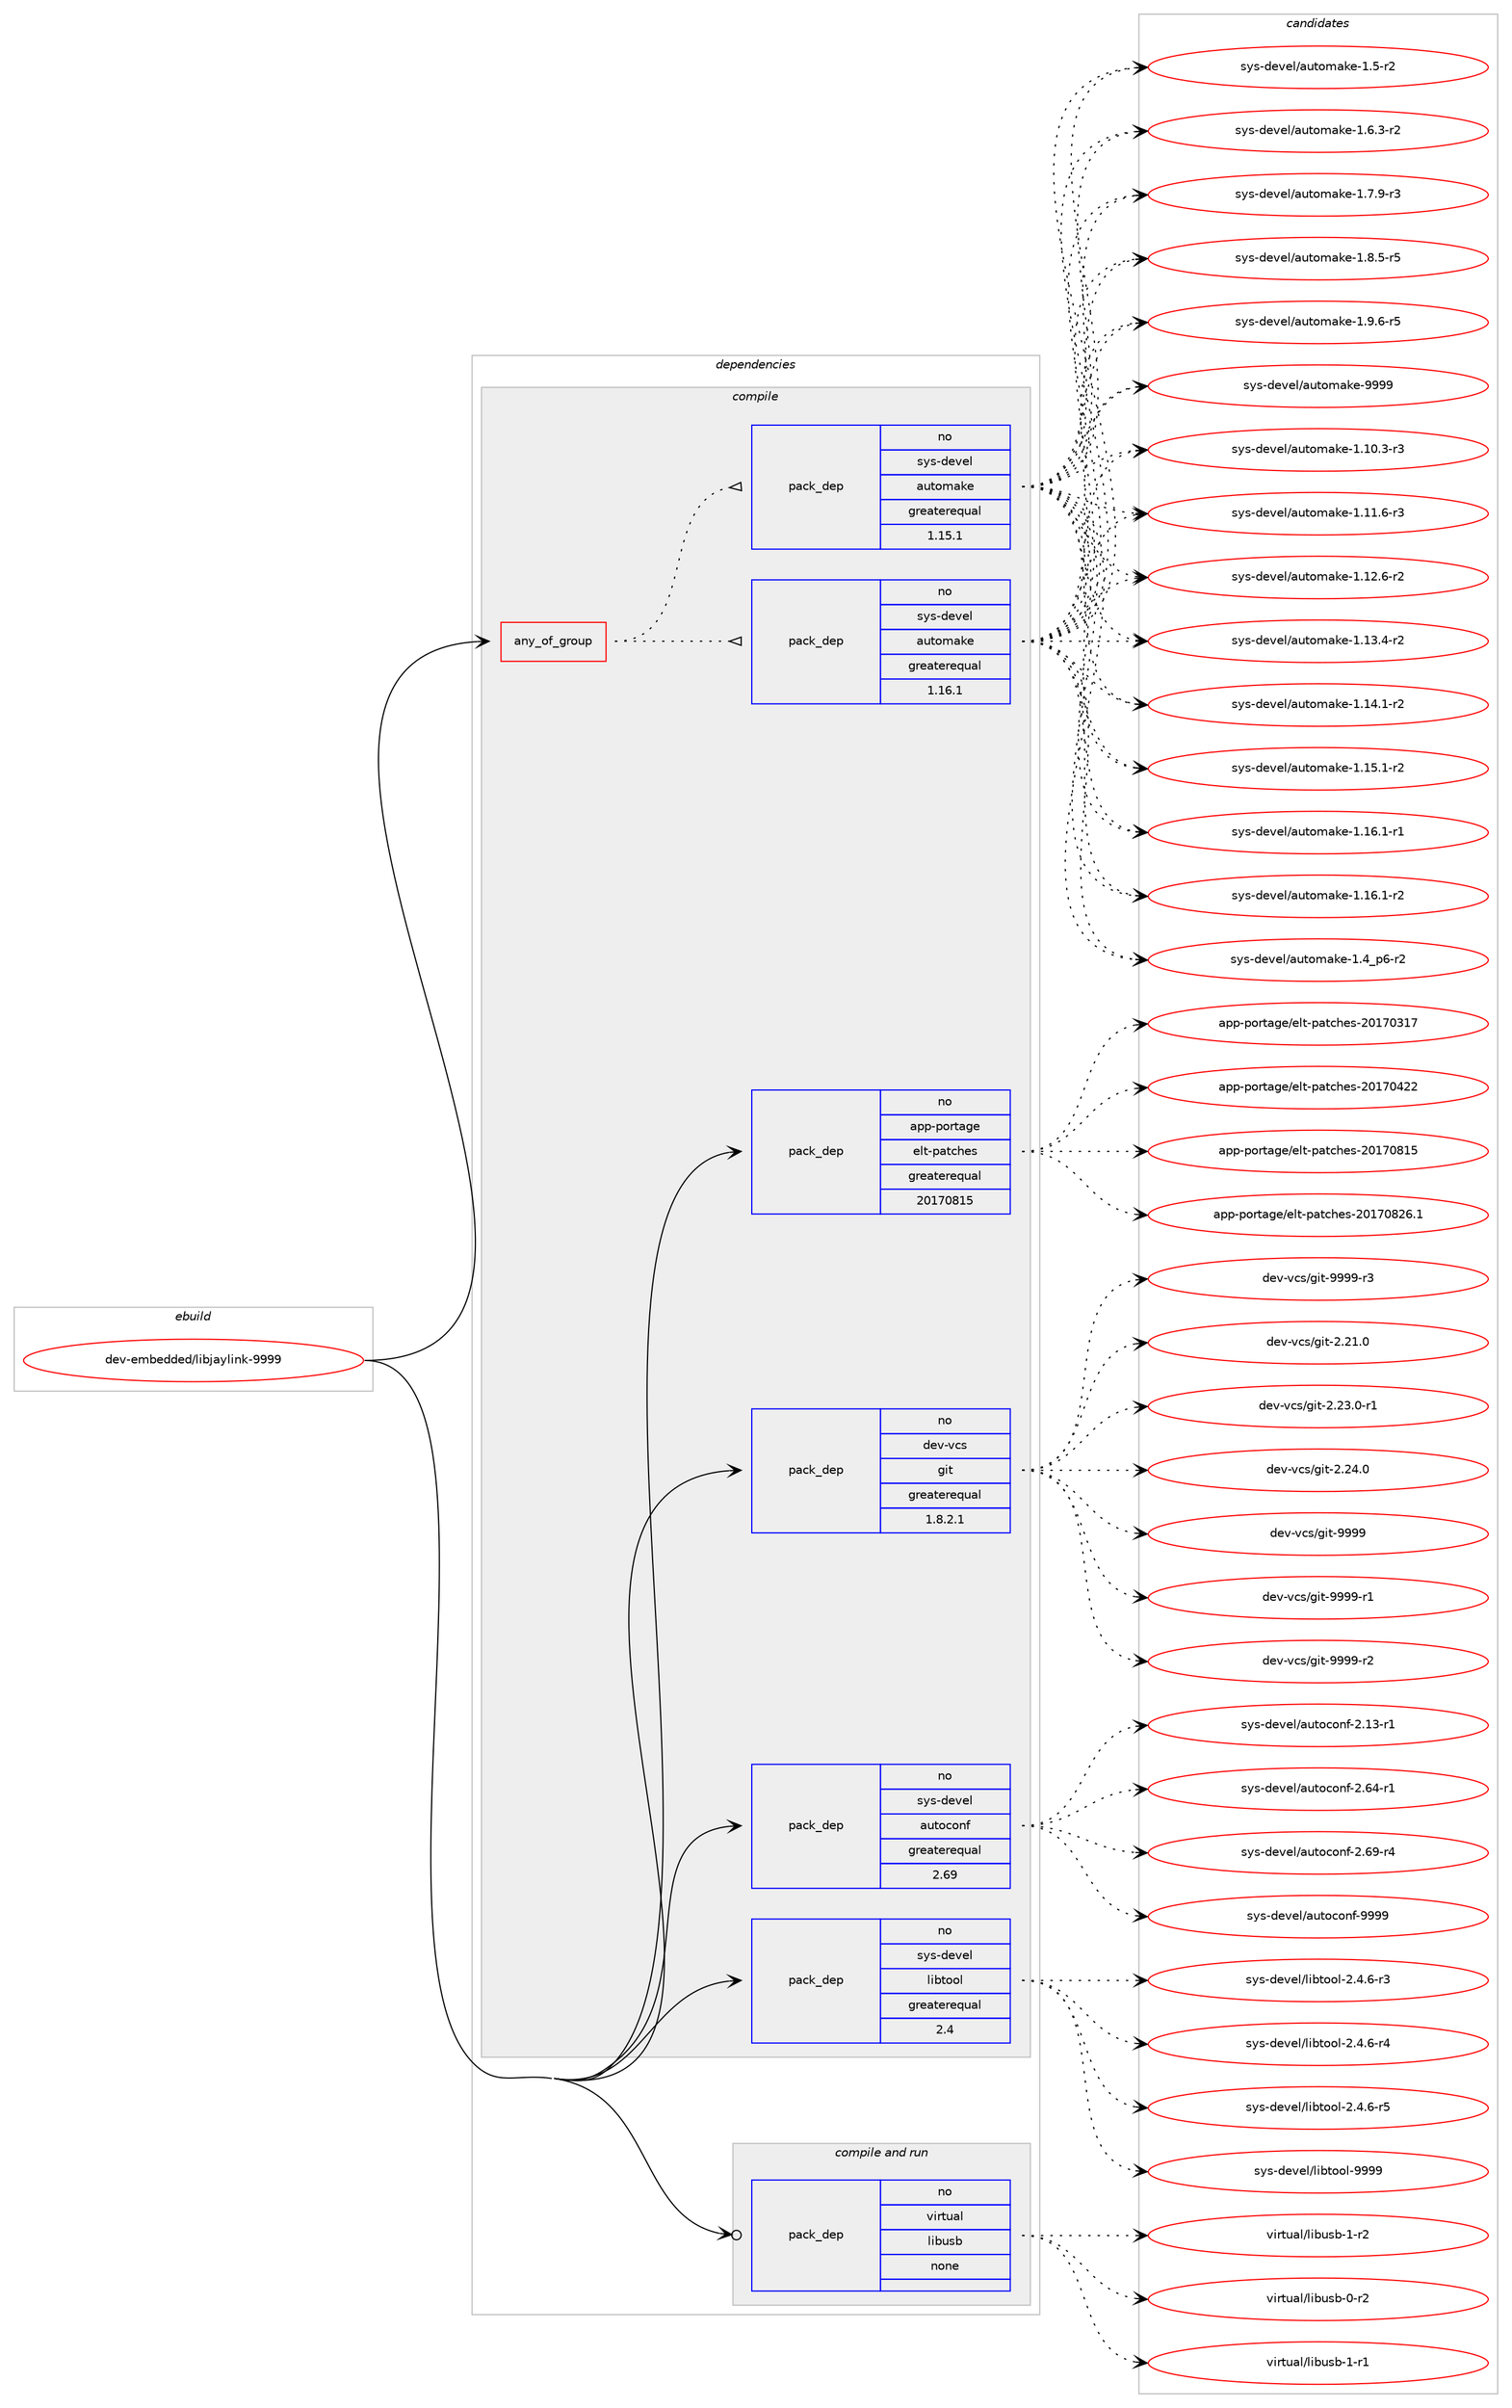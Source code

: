 digraph prolog {

# *************
# Graph options
# *************

newrank=true;
concentrate=true;
compound=true;
graph [rankdir=LR,fontname=Helvetica,fontsize=10,ranksep=1.5];#, ranksep=2.5, nodesep=0.2];
edge  [arrowhead=vee];
node  [fontname=Helvetica,fontsize=10];

# **********
# The ebuild
# **********

subgraph cluster_leftcol {
color=gray;
rank=same;
label=<<i>ebuild</i>>;
id [label="dev-embedded/libjaylink-9999", color=red, width=4, href="../dev-embedded/libjaylink-9999.svg"];
}

# ****************
# The dependencies
# ****************

subgraph cluster_midcol {
color=gray;
label=<<i>dependencies</i>>;
subgraph cluster_compile {
fillcolor="#eeeeee";
style=filled;
label=<<i>compile</i>>;
subgraph any9421 {
dependency524196 [label=<<TABLE BORDER="0" CELLBORDER="1" CELLSPACING="0" CELLPADDING="4"><TR><TD CELLPADDING="10">any_of_group</TD></TR></TABLE>>, shape=none, color=red];subgraph pack390041 {
dependency524197 [label=<<TABLE BORDER="0" CELLBORDER="1" CELLSPACING="0" CELLPADDING="4" WIDTH="220"><TR><TD ROWSPAN="6" CELLPADDING="30">pack_dep</TD></TR><TR><TD WIDTH="110">no</TD></TR><TR><TD>sys-devel</TD></TR><TR><TD>automake</TD></TR><TR><TD>greaterequal</TD></TR><TR><TD>1.16.1</TD></TR></TABLE>>, shape=none, color=blue];
}
dependency524196:e -> dependency524197:w [weight=20,style="dotted",arrowhead="oinv"];
subgraph pack390042 {
dependency524198 [label=<<TABLE BORDER="0" CELLBORDER="1" CELLSPACING="0" CELLPADDING="4" WIDTH="220"><TR><TD ROWSPAN="6" CELLPADDING="30">pack_dep</TD></TR><TR><TD WIDTH="110">no</TD></TR><TR><TD>sys-devel</TD></TR><TR><TD>automake</TD></TR><TR><TD>greaterequal</TD></TR><TR><TD>1.15.1</TD></TR></TABLE>>, shape=none, color=blue];
}
dependency524196:e -> dependency524198:w [weight=20,style="dotted",arrowhead="oinv"];
}
id:e -> dependency524196:w [weight=20,style="solid",arrowhead="vee"];
subgraph pack390043 {
dependency524199 [label=<<TABLE BORDER="0" CELLBORDER="1" CELLSPACING="0" CELLPADDING="4" WIDTH="220"><TR><TD ROWSPAN="6" CELLPADDING="30">pack_dep</TD></TR><TR><TD WIDTH="110">no</TD></TR><TR><TD>app-portage</TD></TR><TR><TD>elt-patches</TD></TR><TR><TD>greaterequal</TD></TR><TR><TD>20170815</TD></TR></TABLE>>, shape=none, color=blue];
}
id:e -> dependency524199:w [weight=20,style="solid",arrowhead="vee"];
subgraph pack390044 {
dependency524200 [label=<<TABLE BORDER="0" CELLBORDER="1" CELLSPACING="0" CELLPADDING="4" WIDTH="220"><TR><TD ROWSPAN="6" CELLPADDING="30">pack_dep</TD></TR><TR><TD WIDTH="110">no</TD></TR><TR><TD>dev-vcs</TD></TR><TR><TD>git</TD></TR><TR><TD>greaterequal</TD></TR><TR><TD>1.8.2.1</TD></TR></TABLE>>, shape=none, color=blue];
}
id:e -> dependency524200:w [weight=20,style="solid",arrowhead="vee"];
subgraph pack390045 {
dependency524201 [label=<<TABLE BORDER="0" CELLBORDER="1" CELLSPACING="0" CELLPADDING="4" WIDTH="220"><TR><TD ROWSPAN="6" CELLPADDING="30">pack_dep</TD></TR><TR><TD WIDTH="110">no</TD></TR><TR><TD>sys-devel</TD></TR><TR><TD>autoconf</TD></TR><TR><TD>greaterequal</TD></TR><TR><TD>2.69</TD></TR></TABLE>>, shape=none, color=blue];
}
id:e -> dependency524201:w [weight=20,style="solid",arrowhead="vee"];
subgraph pack390046 {
dependency524202 [label=<<TABLE BORDER="0" CELLBORDER="1" CELLSPACING="0" CELLPADDING="4" WIDTH="220"><TR><TD ROWSPAN="6" CELLPADDING="30">pack_dep</TD></TR><TR><TD WIDTH="110">no</TD></TR><TR><TD>sys-devel</TD></TR><TR><TD>libtool</TD></TR><TR><TD>greaterequal</TD></TR><TR><TD>2.4</TD></TR></TABLE>>, shape=none, color=blue];
}
id:e -> dependency524202:w [weight=20,style="solid",arrowhead="vee"];
}
subgraph cluster_compileandrun {
fillcolor="#eeeeee";
style=filled;
label=<<i>compile and run</i>>;
subgraph pack390047 {
dependency524203 [label=<<TABLE BORDER="0" CELLBORDER="1" CELLSPACING="0" CELLPADDING="4" WIDTH="220"><TR><TD ROWSPAN="6" CELLPADDING="30">pack_dep</TD></TR><TR><TD WIDTH="110">no</TD></TR><TR><TD>virtual</TD></TR><TR><TD>libusb</TD></TR><TR><TD>none</TD></TR><TR><TD></TD></TR></TABLE>>, shape=none, color=blue];
}
id:e -> dependency524203:w [weight=20,style="solid",arrowhead="odotvee"];
}
subgraph cluster_run {
fillcolor="#eeeeee";
style=filled;
label=<<i>run</i>>;
}
}

# **************
# The candidates
# **************

subgraph cluster_choices {
rank=same;
color=gray;
label=<<i>candidates</i>>;

subgraph choice390041 {
color=black;
nodesep=1;
choice11512111545100101118101108479711711611110997107101454946494846514511451 [label="sys-devel/automake-1.10.3-r3", color=red, width=4,href="../sys-devel/automake-1.10.3-r3.svg"];
choice11512111545100101118101108479711711611110997107101454946494946544511451 [label="sys-devel/automake-1.11.6-r3", color=red, width=4,href="../sys-devel/automake-1.11.6-r3.svg"];
choice11512111545100101118101108479711711611110997107101454946495046544511450 [label="sys-devel/automake-1.12.6-r2", color=red, width=4,href="../sys-devel/automake-1.12.6-r2.svg"];
choice11512111545100101118101108479711711611110997107101454946495146524511450 [label="sys-devel/automake-1.13.4-r2", color=red, width=4,href="../sys-devel/automake-1.13.4-r2.svg"];
choice11512111545100101118101108479711711611110997107101454946495246494511450 [label="sys-devel/automake-1.14.1-r2", color=red, width=4,href="../sys-devel/automake-1.14.1-r2.svg"];
choice11512111545100101118101108479711711611110997107101454946495346494511450 [label="sys-devel/automake-1.15.1-r2", color=red, width=4,href="../sys-devel/automake-1.15.1-r2.svg"];
choice11512111545100101118101108479711711611110997107101454946495446494511449 [label="sys-devel/automake-1.16.1-r1", color=red, width=4,href="../sys-devel/automake-1.16.1-r1.svg"];
choice11512111545100101118101108479711711611110997107101454946495446494511450 [label="sys-devel/automake-1.16.1-r2", color=red, width=4,href="../sys-devel/automake-1.16.1-r2.svg"];
choice115121115451001011181011084797117116111109971071014549465295112544511450 [label="sys-devel/automake-1.4_p6-r2", color=red, width=4,href="../sys-devel/automake-1.4_p6-r2.svg"];
choice11512111545100101118101108479711711611110997107101454946534511450 [label="sys-devel/automake-1.5-r2", color=red, width=4,href="../sys-devel/automake-1.5-r2.svg"];
choice115121115451001011181011084797117116111109971071014549465446514511450 [label="sys-devel/automake-1.6.3-r2", color=red, width=4,href="../sys-devel/automake-1.6.3-r2.svg"];
choice115121115451001011181011084797117116111109971071014549465546574511451 [label="sys-devel/automake-1.7.9-r3", color=red, width=4,href="../sys-devel/automake-1.7.9-r3.svg"];
choice115121115451001011181011084797117116111109971071014549465646534511453 [label="sys-devel/automake-1.8.5-r5", color=red, width=4,href="../sys-devel/automake-1.8.5-r5.svg"];
choice115121115451001011181011084797117116111109971071014549465746544511453 [label="sys-devel/automake-1.9.6-r5", color=red, width=4,href="../sys-devel/automake-1.9.6-r5.svg"];
choice115121115451001011181011084797117116111109971071014557575757 [label="sys-devel/automake-9999", color=red, width=4,href="../sys-devel/automake-9999.svg"];
dependency524197:e -> choice11512111545100101118101108479711711611110997107101454946494846514511451:w [style=dotted,weight="100"];
dependency524197:e -> choice11512111545100101118101108479711711611110997107101454946494946544511451:w [style=dotted,weight="100"];
dependency524197:e -> choice11512111545100101118101108479711711611110997107101454946495046544511450:w [style=dotted,weight="100"];
dependency524197:e -> choice11512111545100101118101108479711711611110997107101454946495146524511450:w [style=dotted,weight="100"];
dependency524197:e -> choice11512111545100101118101108479711711611110997107101454946495246494511450:w [style=dotted,weight="100"];
dependency524197:e -> choice11512111545100101118101108479711711611110997107101454946495346494511450:w [style=dotted,weight="100"];
dependency524197:e -> choice11512111545100101118101108479711711611110997107101454946495446494511449:w [style=dotted,weight="100"];
dependency524197:e -> choice11512111545100101118101108479711711611110997107101454946495446494511450:w [style=dotted,weight="100"];
dependency524197:e -> choice115121115451001011181011084797117116111109971071014549465295112544511450:w [style=dotted,weight="100"];
dependency524197:e -> choice11512111545100101118101108479711711611110997107101454946534511450:w [style=dotted,weight="100"];
dependency524197:e -> choice115121115451001011181011084797117116111109971071014549465446514511450:w [style=dotted,weight="100"];
dependency524197:e -> choice115121115451001011181011084797117116111109971071014549465546574511451:w [style=dotted,weight="100"];
dependency524197:e -> choice115121115451001011181011084797117116111109971071014549465646534511453:w [style=dotted,weight="100"];
dependency524197:e -> choice115121115451001011181011084797117116111109971071014549465746544511453:w [style=dotted,weight="100"];
dependency524197:e -> choice115121115451001011181011084797117116111109971071014557575757:w [style=dotted,weight="100"];
}
subgraph choice390042 {
color=black;
nodesep=1;
choice11512111545100101118101108479711711611110997107101454946494846514511451 [label="sys-devel/automake-1.10.3-r3", color=red, width=4,href="../sys-devel/automake-1.10.3-r3.svg"];
choice11512111545100101118101108479711711611110997107101454946494946544511451 [label="sys-devel/automake-1.11.6-r3", color=red, width=4,href="../sys-devel/automake-1.11.6-r3.svg"];
choice11512111545100101118101108479711711611110997107101454946495046544511450 [label="sys-devel/automake-1.12.6-r2", color=red, width=4,href="../sys-devel/automake-1.12.6-r2.svg"];
choice11512111545100101118101108479711711611110997107101454946495146524511450 [label="sys-devel/automake-1.13.4-r2", color=red, width=4,href="../sys-devel/automake-1.13.4-r2.svg"];
choice11512111545100101118101108479711711611110997107101454946495246494511450 [label="sys-devel/automake-1.14.1-r2", color=red, width=4,href="../sys-devel/automake-1.14.1-r2.svg"];
choice11512111545100101118101108479711711611110997107101454946495346494511450 [label="sys-devel/automake-1.15.1-r2", color=red, width=4,href="../sys-devel/automake-1.15.1-r2.svg"];
choice11512111545100101118101108479711711611110997107101454946495446494511449 [label="sys-devel/automake-1.16.1-r1", color=red, width=4,href="../sys-devel/automake-1.16.1-r1.svg"];
choice11512111545100101118101108479711711611110997107101454946495446494511450 [label="sys-devel/automake-1.16.1-r2", color=red, width=4,href="../sys-devel/automake-1.16.1-r2.svg"];
choice115121115451001011181011084797117116111109971071014549465295112544511450 [label="sys-devel/automake-1.4_p6-r2", color=red, width=4,href="../sys-devel/automake-1.4_p6-r2.svg"];
choice11512111545100101118101108479711711611110997107101454946534511450 [label="sys-devel/automake-1.5-r2", color=red, width=4,href="../sys-devel/automake-1.5-r2.svg"];
choice115121115451001011181011084797117116111109971071014549465446514511450 [label="sys-devel/automake-1.6.3-r2", color=red, width=4,href="../sys-devel/automake-1.6.3-r2.svg"];
choice115121115451001011181011084797117116111109971071014549465546574511451 [label="sys-devel/automake-1.7.9-r3", color=red, width=4,href="../sys-devel/automake-1.7.9-r3.svg"];
choice115121115451001011181011084797117116111109971071014549465646534511453 [label="sys-devel/automake-1.8.5-r5", color=red, width=4,href="../sys-devel/automake-1.8.5-r5.svg"];
choice115121115451001011181011084797117116111109971071014549465746544511453 [label="sys-devel/automake-1.9.6-r5", color=red, width=4,href="../sys-devel/automake-1.9.6-r5.svg"];
choice115121115451001011181011084797117116111109971071014557575757 [label="sys-devel/automake-9999", color=red, width=4,href="../sys-devel/automake-9999.svg"];
dependency524198:e -> choice11512111545100101118101108479711711611110997107101454946494846514511451:w [style=dotted,weight="100"];
dependency524198:e -> choice11512111545100101118101108479711711611110997107101454946494946544511451:w [style=dotted,weight="100"];
dependency524198:e -> choice11512111545100101118101108479711711611110997107101454946495046544511450:w [style=dotted,weight="100"];
dependency524198:e -> choice11512111545100101118101108479711711611110997107101454946495146524511450:w [style=dotted,weight="100"];
dependency524198:e -> choice11512111545100101118101108479711711611110997107101454946495246494511450:w [style=dotted,weight="100"];
dependency524198:e -> choice11512111545100101118101108479711711611110997107101454946495346494511450:w [style=dotted,weight="100"];
dependency524198:e -> choice11512111545100101118101108479711711611110997107101454946495446494511449:w [style=dotted,weight="100"];
dependency524198:e -> choice11512111545100101118101108479711711611110997107101454946495446494511450:w [style=dotted,weight="100"];
dependency524198:e -> choice115121115451001011181011084797117116111109971071014549465295112544511450:w [style=dotted,weight="100"];
dependency524198:e -> choice11512111545100101118101108479711711611110997107101454946534511450:w [style=dotted,weight="100"];
dependency524198:e -> choice115121115451001011181011084797117116111109971071014549465446514511450:w [style=dotted,weight="100"];
dependency524198:e -> choice115121115451001011181011084797117116111109971071014549465546574511451:w [style=dotted,weight="100"];
dependency524198:e -> choice115121115451001011181011084797117116111109971071014549465646534511453:w [style=dotted,weight="100"];
dependency524198:e -> choice115121115451001011181011084797117116111109971071014549465746544511453:w [style=dotted,weight="100"];
dependency524198:e -> choice115121115451001011181011084797117116111109971071014557575757:w [style=dotted,weight="100"];
}
subgraph choice390043 {
color=black;
nodesep=1;
choice97112112451121111141169710310147101108116451129711699104101115455048495548514955 [label="app-portage/elt-patches-20170317", color=red, width=4,href="../app-portage/elt-patches-20170317.svg"];
choice97112112451121111141169710310147101108116451129711699104101115455048495548525050 [label="app-portage/elt-patches-20170422", color=red, width=4,href="../app-portage/elt-patches-20170422.svg"];
choice97112112451121111141169710310147101108116451129711699104101115455048495548564953 [label="app-portage/elt-patches-20170815", color=red, width=4,href="../app-portage/elt-patches-20170815.svg"];
choice971121124511211111411697103101471011081164511297116991041011154550484955485650544649 [label="app-portage/elt-patches-20170826.1", color=red, width=4,href="../app-portage/elt-patches-20170826.1.svg"];
dependency524199:e -> choice97112112451121111141169710310147101108116451129711699104101115455048495548514955:w [style=dotted,weight="100"];
dependency524199:e -> choice97112112451121111141169710310147101108116451129711699104101115455048495548525050:w [style=dotted,weight="100"];
dependency524199:e -> choice97112112451121111141169710310147101108116451129711699104101115455048495548564953:w [style=dotted,weight="100"];
dependency524199:e -> choice971121124511211111411697103101471011081164511297116991041011154550484955485650544649:w [style=dotted,weight="100"];
}
subgraph choice390044 {
color=black;
nodesep=1;
choice10010111845118991154710310511645504650494648 [label="dev-vcs/git-2.21.0", color=red, width=4,href="../dev-vcs/git-2.21.0.svg"];
choice100101118451189911547103105116455046505146484511449 [label="dev-vcs/git-2.23.0-r1", color=red, width=4,href="../dev-vcs/git-2.23.0-r1.svg"];
choice10010111845118991154710310511645504650524648 [label="dev-vcs/git-2.24.0", color=red, width=4,href="../dev-vcs/git-2.24.0.svg"];
choice1001011184511899115471031051164557575757 [label="dev-vcs/git-9999", color=red, width=4,href="../dev-vcs/git-9999.svg"];
choice10010111845118991154710310511645575757574511449 [label="dev-vcs/git-9999-r1", color=red, width=4,href="../dev-vcs/git-9999-r1.svg"];
choice10010111845118991154710310511645575757574511450 [label="dev-vcs/git-9999-r2", color=red, width=4,href="../dev-vcs/git-9999-r2.svg"];
choice10010111845118991154710310511645575757574511451 [label="dev-vcs/git-9999-r3", color=red, width=4,href="../dev-vcs/git-9999-r3.svg"];
dependency524200:e -> choice10010111845118991154710310511645504650494648:w [style=dotted,weight="100"];
dependency524200:e -> choice100101118451189911547103105116455046505146484511449:w [style=dotted,weight="100"];
dependency524200:e -> choice10010111845118991154710310511645504650524648:w [style=dotted,weight="100"];
dependency524200:e -> choice1001011184511899115471031051164557575757:w [style=dotted,weight="100"];
dependency524200:e -> choice10010111845118991154710310511645575757574511449:w [style=dotted,weight="100"];
dependency524200:e -> choice10010111845118991154710310511645575757574511450:w [style=dotted,weight="100"];
dependency524200:e -> choice10010111845118991154710310511645575757574511451:w [style=dotted,weight="100"];
}
subgraph choice390045 {
color=black;
nodesep=1;
choice1151211154510010111810110847971171161119911111010245504649514511449 [label="sys-devel/autoconf-2.13-r1", color=red, width=4,href="../sys-devel/autoconf-2.13-r1.svg"];
choice1151211154510010111810110847971171161119911111010245504654524511449 [label="sys-devel/autoconf-2.64-r1", color=red, width=4,href="../sys-devel/autoconf-2.64-r1.svg"];
choice1151211154510010111810110847971171161119911111010245504654574511452 [label="sys-devel/autoconf-2.69-r4", color=red, width=4,href="../sys-devel/autoconf-2.69-r4.svg"];
choice115121115451001011181011084797117116111991111101024557575757 [label="sys-devel/autoconf-9999", color=red, width=4,href="../sys-devel/autoconf-9999.svg"];
dependency524201:e -> choice1151211154510010111810110847971171161119911111010245504649514511449:w [style=dotted,weight="100"];
dependency524201:e -> choice1151211154510010111810110847971171161119911111010245504654524511449:w [style=dotted,weight="100"];
dependency524201:e -> choice1151211154510010111810110847971171161119911111010245504654574511452:w [style=dotted,weight="100"];
dependency524201:e -> choice115121115451001011181011084797117116111991111101024557575757:w [style=dotted,weight="100"];
}
subgraph choice390046 {
color=black;
nodesep=1;
choice1151211154510010111810110847108105981161111111084550465246544511451 [label="sys-devel/libtool-2.4.6-r3", color=red, width=4,href="../sys-devel/libtool-2.4.6-r3.svg"];
choice1151211154510010111810110847108105981161111111084550465246544511452 [label="sys-devel/libtool-2.4.6-r4", color=red, width=4,href="../sys-devel/libtool-2.4.6-r4.svg"];
choice1151211154510010111810110847108105981161111111084550465246544511453 [label="sys-devel/libtool-2.4.6-r5", color=red, width=4,href="../sys-devel/libtool-2.4.6-r5.svg"];
choice1151211154510010111810110847108105981161111111084557575757 [label="sys-devel/libtool-9999", color=red, width=4,href="../sys-devel/libtool-9999.svg"];
dependency524202:e -> choice1151211154510010111810110847108105981161111111084550465246544511451:w [style=dotted,weight="100"];
dependency524202:e -> choice1151211154510010111810110847108105981161111111084550465246544511452:w [style=dotted,weight="100"];
dependency524202:e -> choice1151211154510010111810110847108105981161111111084550465246544511453:w [style=dotted,weight="100"];
dependency524202:e -> choice1151211154510010111810110847108105981161111111084557575757:w [style=dotted,weight="100"];
}
subgraph choice390047 {
color=black;
nodesep=1;
choice1181051141161179710847108105981171159845484511450 [label="virtual/libusb-0-r2", color=red, width=4,href="../virtual/libusb-0-r2.svg"];
choice1181051141161179710847108105981171159845494511449 [label="virtual/libusb-1-r1", color=red, width=4,href="../virtual/libusb-1-r1.svg"];
choice1181051141161179710847108105981171159845494511450 [label="virtual/libusb-1-r2", color=red, width=4,href="../virtual/libusb-1-r2.svg"];
dependency524203:e -> choice1181051141161179710847108105981171159845484511450:w [style=dotted,weight="100"];
dependency524203:e -> choice1181051141161179710847108105981171159845494511449:w [style=dotted,weight="100"];
dependency524203:e -> choice1181051141161179710847108105981171159845494511450:w [style=dotted,weight="100"];
}
}

}
